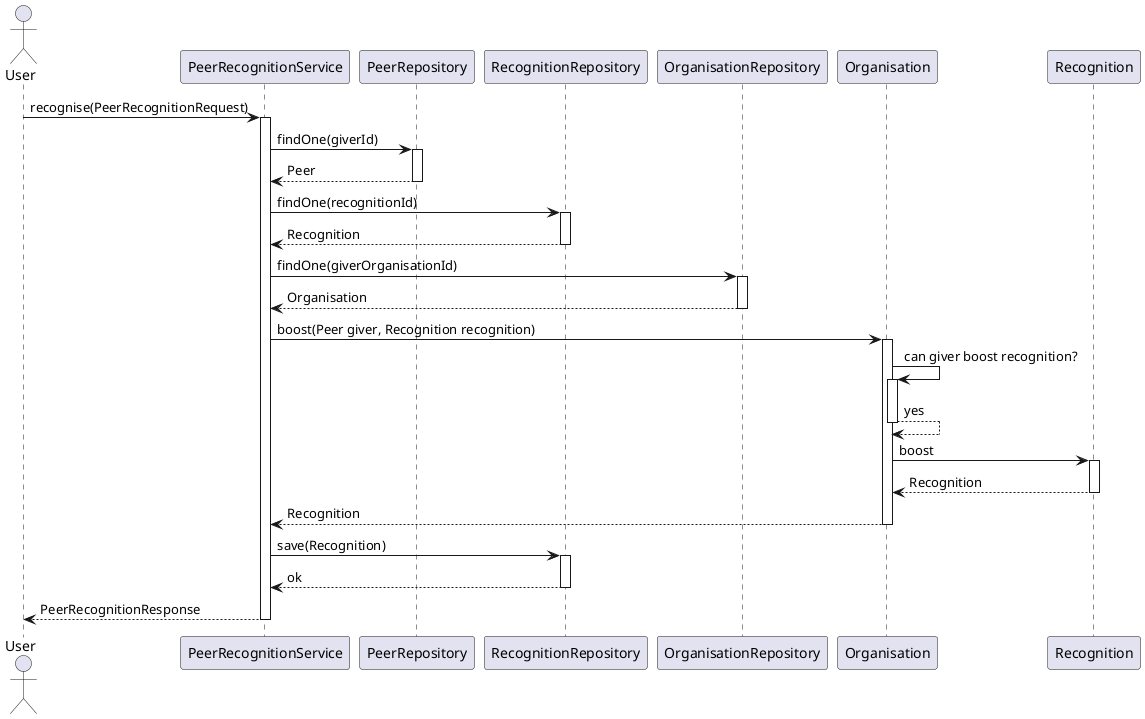 @startuml
actor User
autoactivate on
User -> PeerRecognitionService: recognise(PeerRecognitionRequest)

PeerRecognitionService -> PeerRepository: findOne(giverId)
return Peer

PeerRecognitionService -> RecognitionRepository: findOne(recognitionId)
return Recognition

PeerRecognitionService -> OrganisationRepository: findOne(giverOrganisationId)
return Organisation

PeerRecognitionService -> Organisation: boost(Peer giver, Recognition recognition)
Organisation -> Organisation : can giver boost recognition?
return yes
Organisation -> Recognition : boost
return Recognition
return Recognition

PeerRecognitionService -> RecognitionRepository: save(Recognition)
return ok
return PeerRecognitionResponse

@enduml
